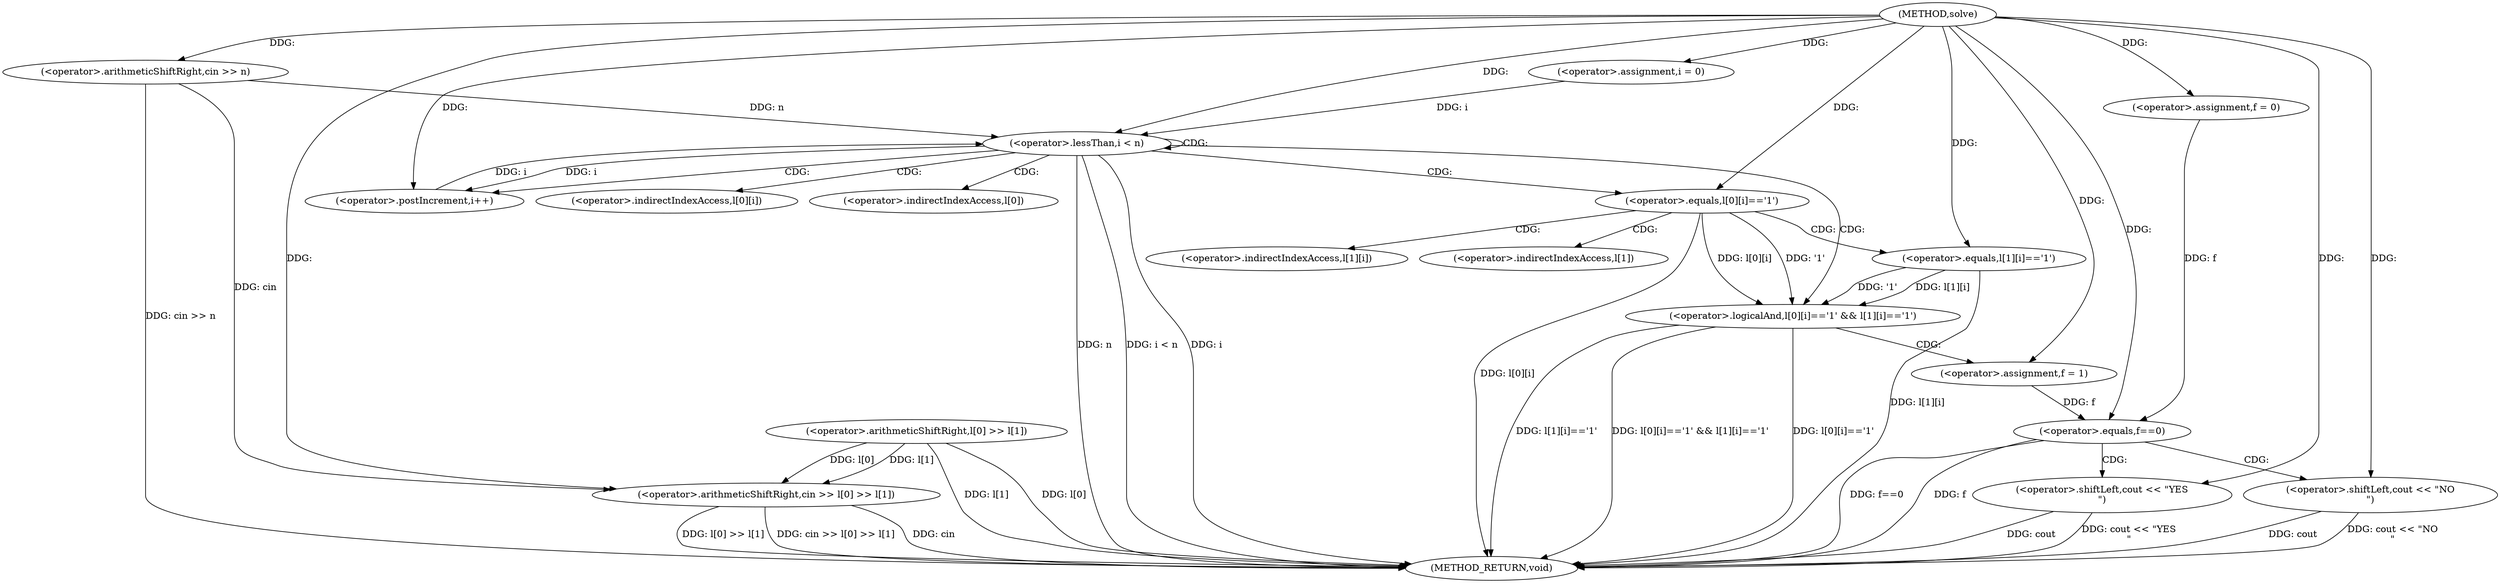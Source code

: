 digraph "solve" {  
"1000101" [label = "(METHOD,solve)" ]
"1000161" [label = "(METHOD_RETURN,void)" ]
"1000104" [label = "(<operator>.arithmeticShiftRight,cin >> n)" ]
"1000109" [label = "(<operator>.assignment,f = 0)" ]
"1000112" [label = "(<operator>.arithmeticShiftRight,cin >> l[0] >> l[1])" ]
"1000123" [label = "(<operator>.assignment,i = 0)" ]
"1000126" [label = "(<operator>.lessThan,i < n)" ]
"1000129" [label = "(<operator>.postIncrement,i++)" ]
"1000151" [label = "(<operator>.equals,f==0)" ]
"1000154" [label = "(<operator>.shiftLeft,cout << \"YES\n\")" ]
"1000114" [label = "(<operator>.arithmeticShiftRight,l[0] >> l[1])" ]
"1000132" [label = "(<operator>.logicalAnd,l[0][i]=='1' && l[1][i]=='1')" ]
"1000147" [label = "(<operator>.assignment,f = 1)" ]
"1000158" [label = "(<operator>.shiftLeft,cout << \"NO\n\")" ]
"1000133" [label = "(<operator>.equals,l[0][i]=='1')" ]
"1000140" [label = "(<operator>.equals,l[1][i]=='1')" ]
"1000134" [label = "(<operator>.indirectIndexAccess,l[0][i])" ]
"1000141" [label = "(<operator>.indirectIndexAccess,l[1][i])" ]
"1000135" [label = "(<operator>.indirectIndexAccess,l[0])" ]
"1000142" [label = "(<operator>.indirectIndexAccess,l[1])" ]
  "1000104" -> "1000161"  [ label = "DDG: cin >> n"] 
  "1000112" -> "1000161"  [ label = "DDG: cin"] 
  "1000114" -> "1000161"  [ label = "DDG: l[0]"] 
  "1000114" -> "1000161"  [ label = "DDG: l[1]"] 
  "1000112" -> "1000161"  [ label = "DDG: l[0] >> l[1]"] 
  "1000112" -> "1000161"  [ label = "DDG: cin >> l[0] >> l[1]"] 
  "1000126" -> "1000161"  [ label = "DDG: i"] 
  "1000126" -> "1000161"  [ label = "DDG: n"] 
  "1000126" -> "1000161"  [ label = "DDG: i < n"] 
  "1000151" -> "1000161"  [ label = "DDG: f"] 
  "1000151" -> "1000161"  [ label = "DDG: f==0"] 
  "1000158" -> "1000161"  [ label = "DDG: cout"] 
  "1000158" -> "1000161"  [ label = "DDG: cout << \"NO\n\""] 
  "1000154" -> "1000161"  [ label = "DDG: cout"] 
  "1000154" -> "1000161"  [ label = "DDG: cout << \"YES\n\""] 
  "1000133" -> "1000161"  [ label = "DDG: l[0][i]"] 
  "1000132" -> "1000161"  [ label = "DDG: l[0][i]=='1'"] 
  "1000140" -> "1000161"  [ label = "DDG: l[1][i]"] 
  "1000132" -> "1000161"  [ label = "DDG: l[1][i]=='1'"] 
  "1000132" -> "1000161"  [ label = "DDG: l[0][i]=='1' && l[1][i]=='1'"] 
  "1000101" -> "1000109"  [ label = "DDG: "] 
  "1000101" -> "1000104"  [ label = "DDG: "] 
  "1000104" -> "1000112"  [ label = "DDG: cin"] 
  "1000101" -> "1000112"  [ label = "DDG: "] 
  "1000114" -> "1000112"  [ label = "DDG: l[0]"] 
  "1000114" -> "1000112"  [ label = "DDG: l[1]"] 
  "1000101" -> "1000123"  [ label = "DDG: "] 
  "1000123" -> "1000126"  [ label = "DDG: i"] 
  "1000129" -> "1000126"  [ label = "DDG: i"] 
  "1000101" -> "1000126"  [ label = "DDG: "] 
  "1000104" -> "1000126"  [ label = "DDG: n"] 
  "1000126" -> "1000129"  [ label = "DDG: i"] 
  "1000101" -> "1000129"  [ label = "DDG: "] 
  "1000101" -> "1000147"  [ label = "DDG: "] 
  "1000109" -> "1000151"  [ label = "DDG: f"] 
  "1000147" -> "1000151"  [ label = "DDG: f"] 
  "1000101" -> "1000151"  [ label = "DDG: "] 
  "1000101" -> "1000154"  [ label = "DDG: "] 
  "1000133" -> "1000132"  [ label = "DDG: '1'"] 
  "1000133" -> "1000132"  [ label = "DDG: l[0][i]"] 
  "1000140" -> "1000132"  [ label = "DDG: l[1][i]"] 
  "1000140" -> "1000132"  [ label = "DDG: '1'"] 
  "1000101" -> "1000158"  [ label = "DDG: "] 
  "1000101" -> "1000133"  [ label = "DDG: "] 
  "1000101" -> "1000140"  [ label = "DDG: "] 
  "1000126" -> "1000126"  [ label = "CDG: "] 
  "1000126" -> "1000132"  [ label = "CDG: "] 
  "1000126" -> "1000129"  [ label = "CDG: "] 
  "1000126" -> "1000135"  [ label = "CDG: "] 
  "1000126" -> "1000133"  [ label = "CDG: "] 
  "1000126" -> "1000134"  [ label = "CDG: "] 
  "1000151" -> "1000158"  [ label = "CDG: "] 
  "1000151" -> "1000154"  [ label = "CDG: "] 
  "1000132" -> "1000147"  [ label = "CDG: "] 
  "1000133" -> "1000142"  [ label = "CDG: "] 
  "1000133" -> "1000141"  [ label = "CDG: "] 
  "1000133" -> "1000140"  [ label = "CDG: "] 
}
